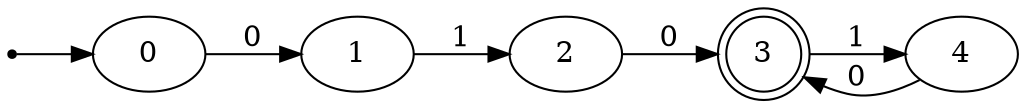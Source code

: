 digraph{
rankdir=LR;
inic[shape=point];
inic->0;
0->1 [label="0"];
1->2 [label="1"];
2->3 [label="0"];
3->4 [label="1"];
4->3 [label="0"];
3[shape=doublecircle];
}


